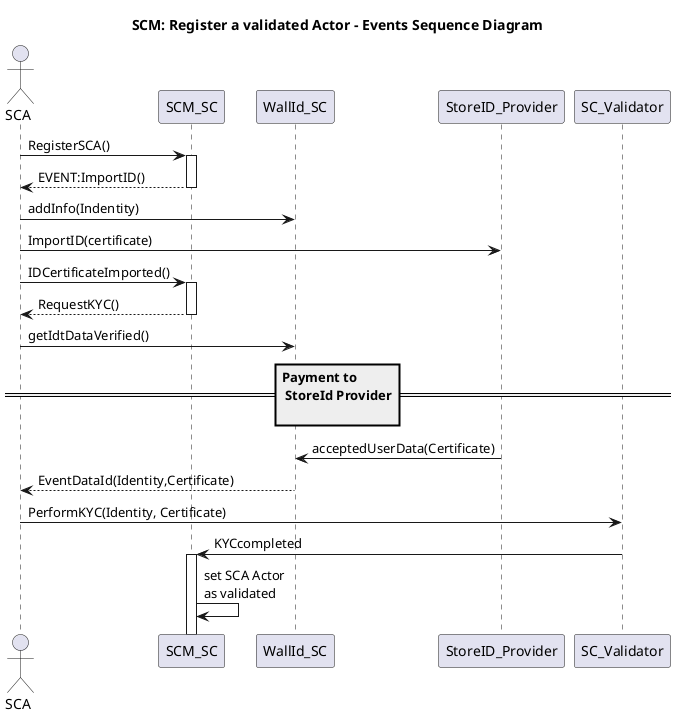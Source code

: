 @startuml
!pragma teoz true
title SCM: Register a validated Actor - Events Sequence Diagram
actor SCA
SCA -> SCM_SC: RegisterSCA()
activate SCM_SC
SCM_SC --> SCA: EVENT:ImportID()
deactivate SCM_SC
SCA -> WallId_SC: addInfo(Indentity)
SCA -> StoreID_Provider: ImportID(certificate)
SCA -> SCM_SC: IDCertificateImported()
activate SCM_SC
SCM_SC --> SCA: RequestKYC()
deactivate SCM_SC
SCA -> WallId_SC: getIdtDataVerified()
== Payment to\n StoreId Provider\n ==
StoreID_Provider -> WallId_SC: acceptedUserData(Certificate)
 WallId_SC --> SCA: EventDataId(Identity,Certificate)
SCA -> SC_Validator: PerformKYC(Identity, Certificate)
SC_Validator -> SCM_SC: KYCcompleted
activate SCM_SC
SCM_SC -> SCM_SC: set SCA Actor \nas validated
@enduml
